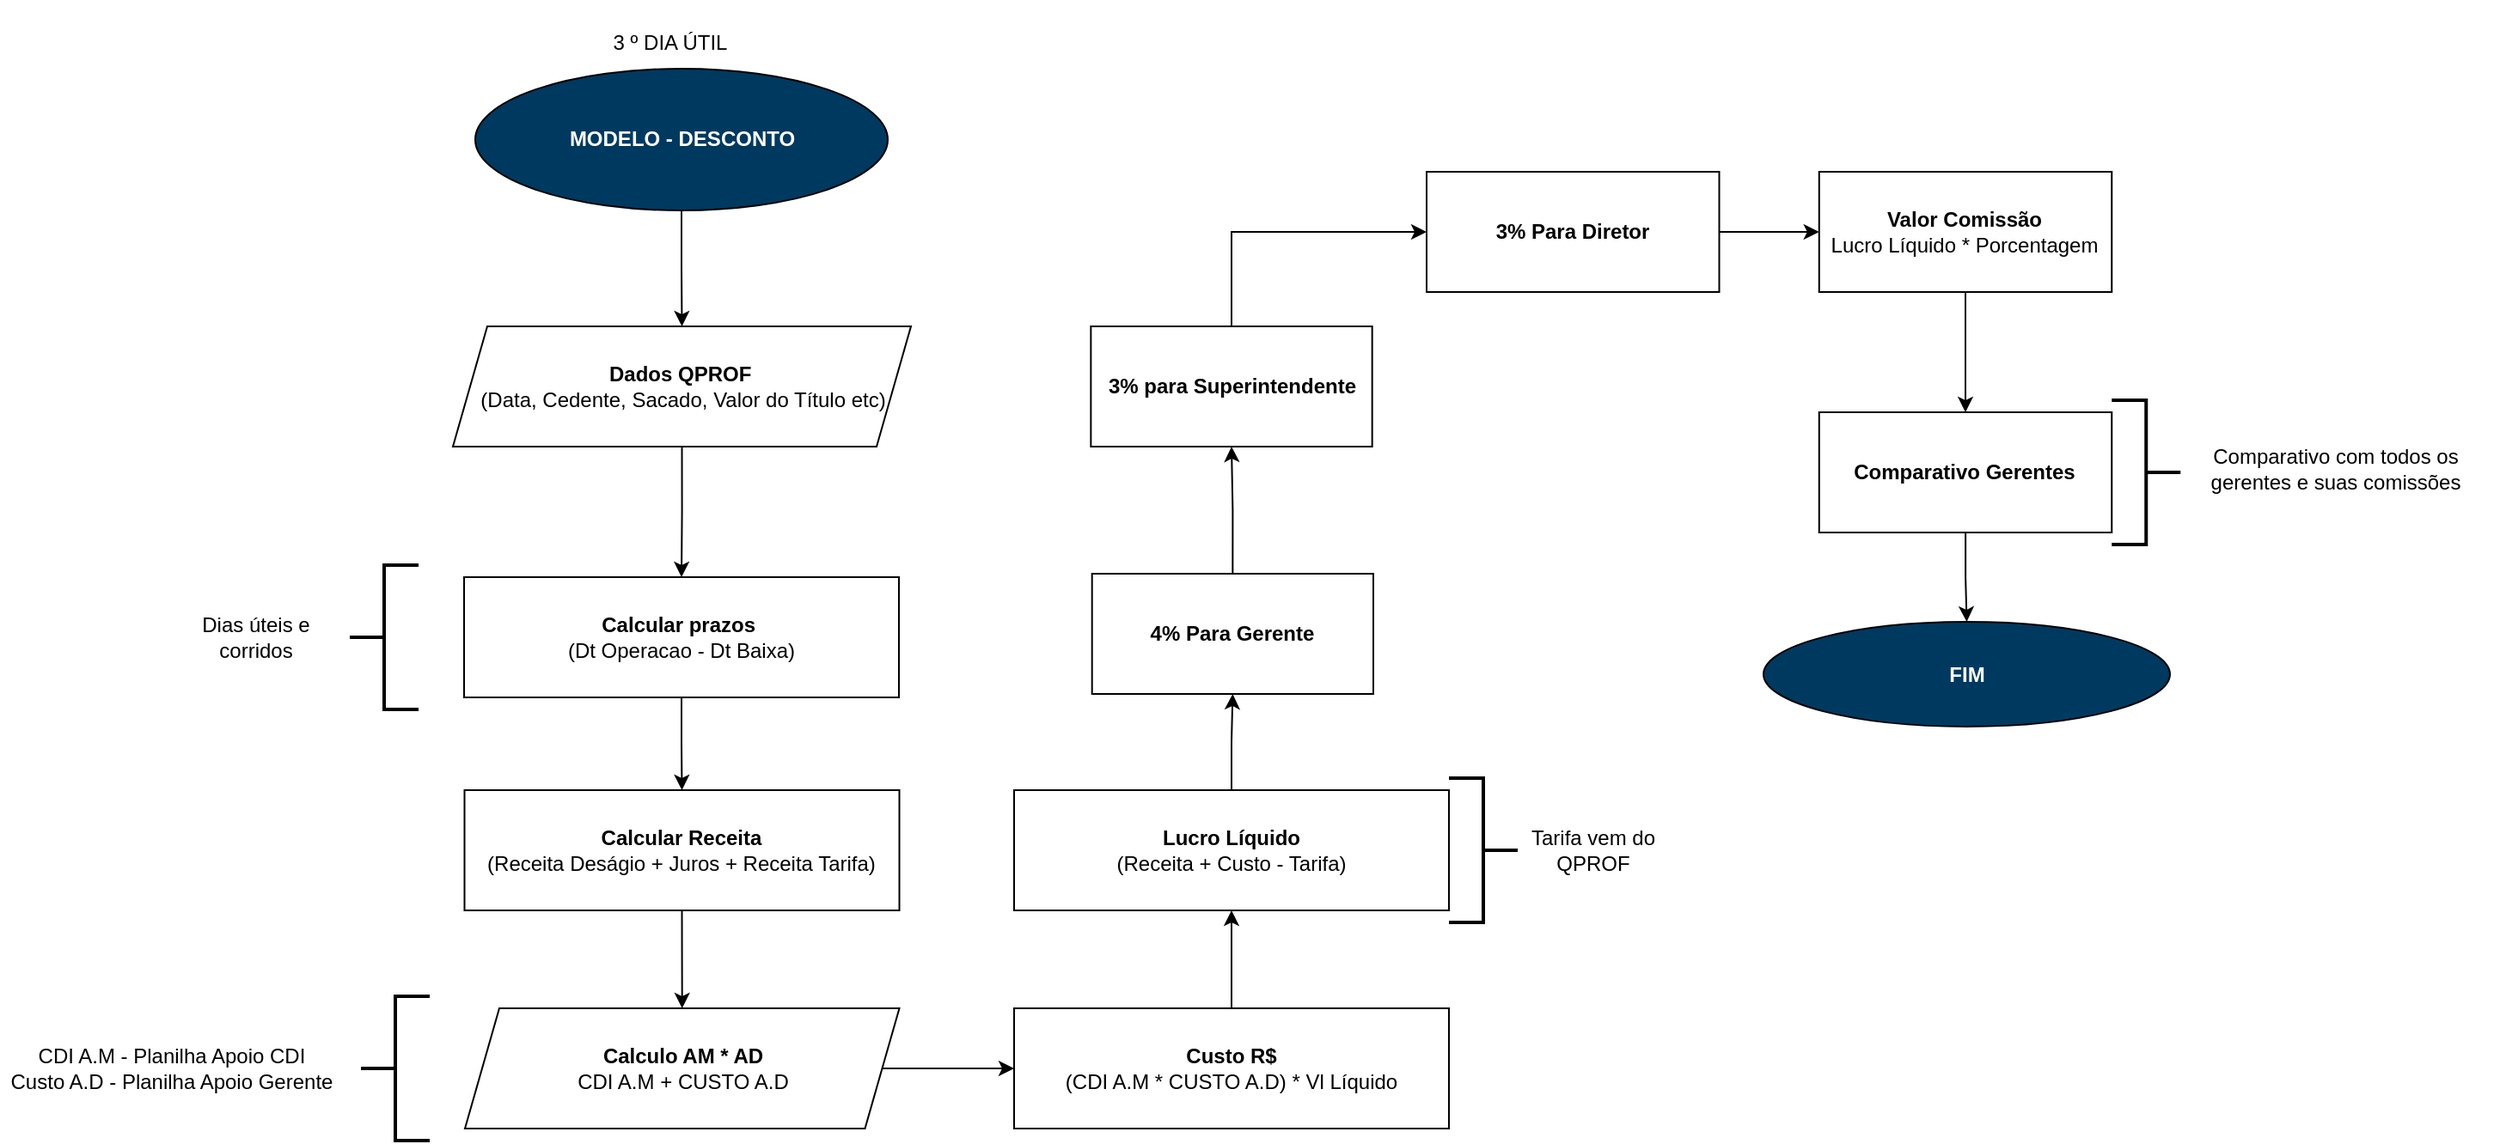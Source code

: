 <mxfile version="24.7.7" pages="4">
  <diagram name="Desconto" id="_d2cayw3rxY8vn-zWWvY">
    <mxGraphModel dx="1481" dy="1940" grid="1" gridSize="10" guides="1" tooltips="1" connect="1" arrows="1" fold="1" page="1" pageScale="1" pageWidth="827" pageHeight="1169" math="0" shadow="0">
      <root>
        <mxCell id="0" />
        <mxCell id="1" parent="0" />
        <mxCell id="TeKsGyX4EHNwTsalYo8B-63" style="edgeStyle=orthogonalEdgeStyle;rounded=0;orthogonalLoop=1;jettySize=auto;html=1;exitX=0.5;exitY=1;exitDx=0;exitDy=0;entryX=0.5;entryY=1;entryDx=0;entryDy=0;" parent="1" edge="1">
          <mxGeometry relative="1" as="geometry">
            <mxPoint x="1140" y="1192.5" as="targetPoint" />
          </mxGeometry>
        </mxCell>
        <mxCell id="TeKsGyX4EHNwTsalYo8B-71" style="edgeStyle=orthogonalEdgeStyle;rounded=0;orthogonalLoop=1;jettySize=auto;html=1;exitX=1;exitY=0.5;exitDx=0;exitDy=0;entryX=0;entryY=0.5;entryDx=0;entryDy=0;" parent="1" edge="1">
          <mxGeometry relative="1" as="geometry">
            <mxPoint x="1240" y="1155" as="sourcePoint" />
          </mxGeometry>
        </mxCell>
        <mxCell id="s9tQfGSfNcySYrhV0mtR-148" value="3 º DIA ÚTIL" style="text;html=1;align=center;verticalAlign=middle;whiteSpace=wrap;rounded=0;" parent="1" vertex="1">
          <mxGeometry x="395.25" y="-340" width="150" height="50" as="geometry" />
        </mxCell>
        <mxCell id="6R9e0S38YPJOB4MfhtHX-23" style="edgeStyle=orthogonalEdgeStyle;rounded=0;orthogonalLoop=1;jettySize=auto;html=1;exitX=0.5;exitY=1;exitDx=0;exitDy=0;entryX=0.5;entryY=0;entryDx=0;entryDy=0;" parent="1" source="s9tQfGSfNcySYrhV0mtR-16" target="6R9e0S38YPJOB4MfhtHX-27" edge="1">
          <mxGeometry relative="1" as="geometry">
            <mxPoint x="476.5" y="186" as="targetPoint" />
          </mxGeometry>
        </mxCell>
        <mxCell id="s9tQfGSfNcySYrhV0mtR-16" value="&lt;b&gt;Calcular Receita&lt;/b&gt;&lt;br&gt;(Receita Deságio + Juros + Receita Tarifa)" style="rounded=0;whiteSpace=wrap;html=1;" parent="1" vertex="1">
          <mxGeometry x="350.25" y="120" width="253" height="70" as="geometry" />
        </mxCell>
        <mxCell id="6R9e0S38YPJOB4MfhtHX-8" style="edgeStyle=orthogonalEdgeStyle;rounded=0;orthogonalLoop=1;jettySize=auto;html=1;exitX=0.5;exitY=1;exitDx=0;exitDy=0;entryX=0.5;entryY=0;entryDx=0;entryDy=0;" parent="1" source="s9tQfGSfNcySYrhV0mtR-18" target="s9tQfGSfNcySYrhV0mtR-16" edge="1">
          <mxGeometry relative="1" as="geometry">
            <mxPoint x="476.5" y="80" as="targetPoint" />
          </mxGeometry>
        </mxCell>
        <mxCell id="s9tQfGSfNcySYrhV0mtR-18" value="&lt;b&gt;Calcular prazos&amp;nbsp;&lt;/b&gt;&lt;br&gt;(Dt Operacao - Dt Baixa)" style="rounded=0;whiteSpace=wrap;html=1;" parent="1" vertex="1">
          <mxGeometry x="350" y="-4" width="253" height="70" as="geometry" />
        </mxCell>
        <mxCell id="6R9e0S38YPJOB4MfhtHX-39" style="edgeStyle=orthogonalEdgeStyle;rounded=0;orthogonalLoop=1;jettySize=auto;html=1;exitX=0.5;exitY=1;exitDx=0;exitDy=0;entryX=0.5;entryY=0;entryDx=0;entryDy=0;" parent="1" source="s9tQfGSfNcySYrhV0mtR-42" target="6R9e0S38YPJOB4MfhtHX-30" edge="1">
          <mxGeometry relative="1" as="geometry" />
        </mxCell>
        <mxCell id="s9tQfGSfNcySYrhV0mtR-42" value="&lt;b&gt;&lt;font color=&quot;#ffffff&quot;&gt;MODELO - DESCONTO&lt;/font&gt;&lt;/b&gt;" style="ellipse;whiteSpace=wrap;html=1;fillColor=#003960;" parent="1" vertex="1">
          <mxGeometry x="356.5" y="-300" width="240" height="82.5" as="geometry" />
        </mxCell>
        <mxCell id="6R9e0S38YPJOB4MfhtHX-20" value="" style="strokeWidth=2;html=1;shape=mxgraph.flowchart.annotation_2;align=left;labelPosition=right;pointerEvents=1;fillColor=#003960;" parent="1" vertex="1">
          <mxGeometry x="283.5" y="-11" width="40" height="84" as="geometry" />
        </mxCell>
        <mxCell id="6R9e0S38YPJOB4MfhtHX-21" value="Dias úteis e corridos" style="text;html=1;align=center;verticalAlign=middle;whiteSpace=wrap;rounded=0;" parent="1" vertex="1">
          <mxGeometry x="183.5" y="13" width="90" height="36" as="geometry" />
        </mxCell>
        <mxCell id="6R9e0S38YPJOB4MfhtHX-25" value="CDI A.M - Planilha Apoio CDI&lt;div&gt;Custo A.D - Planilha Apoio Gerente&lt;/div&gt;" style="text;html=1;align=center;verticalAlign=middle;whiteSpace=wrap;rounded=0;" parent="1" vertex="1">
          <mxGeometry x="80" y="264" width="200" height="36" as="geometry" />
        </mxCell>
        <mxCell id="6R9e0S38YPJOB4MfhtHX-29" style="edgeStyle=orthogonalEdgeStyle;rounded=0;orthogonalLoop=1;jettySize=auto;html=1;exitX=1;exitY=0.5;exitDx=0;exitDy=0;entryX=0;entryY=0.5;entryDx=0;entryDy=0;" parent="1" source="6R9e0S38YPJOB4MfhtHX-27" target="6R9e0S38YPJOB4MfhtHX-28" edge="1">
          <mxGeometry relative="1" as="geometry" />
        </mxCell>
        <mxCell id="6R9e0S38YPJOB4MfhtHX-27" value="&lt;b&gt;Calculo AM * AD&lt;/b&gt;&lt;br&gt;CDI A.M + CUSTO A.D" style="shape=parallelogram;perimeter=parallelogramPerimeter;whiteSpace=wrap;html=1;fixedSize=1;" parent="1" vertex="1">
          <mxGeometry x="350.5" y="247" width="252.75" height="70" as="geometry" />
        </mxCell>
        <mxCell id="6R9e0S38YPJOB4MfhtHX-33" style="edgeStyle=orthogonalEdgeStyle;rounded=0;orthogonalLoop=1;jettySize=auto;html=1;exitX=0.5;exitY=0;exitDx=0;exitDy=0;" parent="1" source="6R9e0S38YPJOB4MfhtHX-28" target="6R9e0S38YPJOB4MfhtHX-32" edge="1">
          <mxGeometry relative="1" as="geometry" />
        </mxCell>
        <mxCell id="6R9e0S38YPJOB4MfhtHX-28" value="&lt;div&gt;&lt;b&gt;Custo R$&lt;/b&gt;&lt;br&gt;(CDI A.M * CUSTO A.D) * Vl Líquido&lt;/div&gt;" style="rounded=0;whiteSpace=wrap;html=1;" parent="1" vertex="1">
          <mxGeometry x="670" y="247" width="253" height="70" as="geometry" />
        </mxCell>
        <mxCell id="6R9e0S38YPJOB4MfhtHX-31" style="edgeStyle=orthogonalEdgeStyle;rounded=0;orthogonalLoop=1;jettySize=auto;html=1;exitX=0.5;exitY=1;exitDx=0;exitDy=0;" parent="1" source="6R9e0S38YPJOB4MfhtHX-30" target="s9tQfGSfNcySYrhV0mtR-18" edge="1">
          <mxGeometry relative="1" as="geometry" />
        </mxCell>
        <mxCell id="6R9e0S38YPJOB4MfhtHX-30" value="&lt;b&gt;Dados QPROF&amp;nbsp;&lt;/b&gt;&lt;div&gt;(Data, Cedente, Sacado, Valor do Título etc)&lt;/div&gt;" style="shape=parallelogram;perimeter=parallelogramPerimeter;whiteSpace=wrap;html=1;fixedSize=1;" parent="1" vertex="1">
          <mxGeometry x="343.5" y="-150" width="266.5" height="70" as="geometry" />
        </mxCell>
        <mxCell id="6R9e0S38YPJOB4MfhtHX-50" style="edgeStyle=orthogonalEdgeStyle;rounded=0;orthogonalLoop=1;jettySize=auto;html=1;entryX=0.5;entryY=1;entryDx=0;entryDy=0;" parent="1" source="6R9e0S38YPJOB4MfhtHX-32" target="6R9e0S38YPJOB4MfhtHX-42" edge="1">
          <mxGeometry relative="1" as="geometry" />
        </mxCell>
        <mxCell id="6R9e0S38YPJOB4MfhtHX-32" value="&lt;b&gt;Lucro Líquido&lt;/b&gt;&lt;br&gt;(Receita + Custo - Tarifa)" style="rounded=0;whiteSpace=wrap;html=1;" parent="1" vertex="1">
          <mxGeometry x="670" y="120" width="253" height="70" as="geometry" />
        </mxCell>
        <mxCell id="6R9e0S38YPJOB4MfhtHX-36" value="" style="strokeWidth=2;html=1;shape=mxgraph.flowchart.annotation_2;align=left;labelPosition=right;pointerEvents=1;direction=west;fillColor=#003960;" parent="1" vertex="1">
          <mxGeometry x="923" y="113" width="40" height="84" as="geometry" />
        </mxCell>
        <mxCell id="6R9e0S38YPJOB4MfhtHX-37" value="Tarifa vem do QPROF" style="text;html=1;align=center;verticalAlign=middle;whiteSpace=wrap;rounded=0;" parent="1" vertex="1">
          <mxGeometry x="963" y="137" width="88" height="36" as="geometry" />
        </mxCell>
        <mxCell id="6R9e0S38YPJOB4MfhtHX-38" value="" style="strokeWidth=2;html=1;shape=mxgraph.flowchart.annotation_2;align=left;labelPosition=right;pointerEvents=1;fillColor=#003960;" parent="1" vertex="1">
          <mxGeometry x="290" y="240" width="40" height="84" as="geometry" />
        </mxCell>
        <mxCell id="6R9e0S38YPJOB4MfhtHX-55" style="edgeStyle=orthogonalEdgeStyle;rounded=0;orthogonalLoop=1;jettySize=auto;html=1;exitX=0.5;exitY=0;exitDx=0;exitDy=0;entryX=0.5;entryY=1;entryDx=0;entryDy=0;" parent="1" source="6R9e0S38YPJOB4MfhtHX-42" target="6R9e0S38YPJOB4MfhtHX-44" edge="1">
          <mxGeometry relative="1" as="geometry" />
        </mxCell>
        <mxCell id="6R9e0S38YPJOB4MfhtHX-42" value="&lt;b&gt;4% Para Gerente&lt;/b&gt;" style="rounded=0;whiteSpace=wrap;html=1;" parent="1" vertex="1">
          <mxGeometry x="715.35" y="-6" width="163.65" height="70" as="geometry" />
        </mxCell>
        <mxCell id="6R9e0S38YPJOB4MfhtHX-56" style="edgeStyle=orthogonalEdgeStyle;rounded=0;orthogonalLoop=1;jettySize=auto;html=1;exitX=0.5;exitY=0;exitDx=0;exitDy=0;entryX=0;entryY=0.5;entryDx=0;entryDy=0;" parent="1" source="6R9e0S38YPJOB4MfhtHX-44" target="6R9e0S38YPJOB4MfhtHX-45" edge="1">
          <mxGeometry relative="1" as="geometry" />
        </mxCell>
        <mxCell id="6R9e0S38YPJOB4MfhtHX-44" value="&lt;b&gt;3% para Superintendente&lt;/b&gt;" style="rounded=0;whiteSpace=wrap;html=1;" parent="1" vertex="1">
          <mxGeometry x="714.68" y="-150" width="163.65" height="70" as="geometry" />
        </mxCell>
        <mxCell id="6R9e0S38YPJOB4MfhtHX-58" style="edgeStyle=orthogonalEdgeStyle;rounded=0;orthogonalLoop=1;jettySize=auto;html=1;entryX=0;entryY=0.5;entryDx=0;entryDy=0;" parent="1" source="6R9e0S38YPJOB4MfhtHX-45" target="6R9e0S38YPJOB4MfhtHX-57" edge="1">
          <mxGeometry relative="1" as="geometry" />
        </mxCell>
        <mxCell id="6R9e0S38YPJOB4MfhtHX-45" value="&lt;b&gt;3% Para Diretor&lt;/b&gt;" style="rounded=0;whiteSpace=wrap;html=1;" parent="1" vertex="1">
          <mxGeometry x="910" y="-240" width="170.25" height="70" as="geometry" />
        </mxCell>
        <mxCell id="12A56TbVkGBOpqcJUSsV-5" style="edgeStyle=orthogonalEdgeStyle;rounded=0;orthogonalLoop=1;jettySize=auto;html=1;" parent="1" source="6R9e0S38YPJOB4MfhtHX-57" target="12A56TbVkGBOpqcJUSsV-4" edge="1">
          <mxGeometry relative="1" as="geometry" />
        </mxCell>
        <mxCell id="6R9e0S38YPJOB4MfhtHX-57" value="&lt;b&gt;Valor Comissão&lt;br&gt;&lt;/b&gt;Lucro Líquido * Porcentagem" style="rounded=0;whiteSpace=wrap;html=1;" parent="1" vertex="1">
          <mxGeometry x="1138.38" y="-240" width="170.25" height="70" as="geometry" />
        </mxCell>
        <mxCell id="6R9e0S38YPJOB4MfhtHX-59" value="&lt;b&gt;&lt;font color=&quot;#ffffff&quot;&gt;FIM&lt;/font&gt;&lt;/b&gt;" style="ellipse;whiteSpace=wrap;html=1;fillColor=#003960;" parent="1" vertex="1">
          <mxGeometry x="1106" y="22" width="236.5" height="61" as="geometry" />
        </mxCell>
        <mxCell id="12A56TbVkGBOpqcJUSsV-6" style="edgeStyle=orthogonalEdgeStyle;rounded=0;orthogonalLoop=1;jettySize=auto;html=1;entryX=0.5;entryY=0;entryDx=0;entryDy=0;" parent="1" source="12A56TbVkGBOpqcJUSsV-4" target="6R9e0S38YPJOB4MfhtHX-59" edge="1">
          <mxGeometry relative="1" as="geometry" />
        </mxCell>
        <mxCell id="12A56TbVkGBOpqcJUSsV-4" value="&lt;b&gt;Comparativo Gerentes&lt;/b&gt;" style="rounded=0;whiteSpace=wrap;html=1;" parent="1" vertex="1">
          <mxGeometry x="1138.38" y="-100" width="170.25" height="70" as="geometry" />
        </mxCell>
        <mxCell id="xZUfaCkXMy1GqnFISg14-1" value="" style="strokeWidth=2;html=1;shape=mxgraph.flowchart.annotation_2;align=left;labelPosition=right;pointerEvents=1;direction=west;" parent="1" vertex="1">
          <mxGeometry x="1308.63" y="-107" width="40" height="84" as="geometry" />
        </mxCell>
        <mxCell id="xZUfaCkXMy1GqnFISg14-2" value="Comparativo com todos os gerentes e suas comissões" style="text;html=1;align=center;verticalAlign=middle;whiteSpace=wrap;rounded=0;" parent="1" vertex="1">
          <mxGeometry x="1343.5" y="-100" width="190" height="66" as="geometry" />
        </mxCell>
      </root>
    </mxGraphModel>
  </diagram>
  <diagram id="k5cFWQFqlMl-SQ0jzQPr" name="CCB E NC">
    <mxGraphModel dx="972" dy="2105" grid="1" gridSize="10" guides="1" tooltips="1" connect="1" arrows="1" fold="1" page="1" pageScale="1" pageWidth="827" pageHeight="1169" math="0" shadow="0">
      <root>
        <mxCell id="0" />
        <mxCell id="1" parent="0" />
        <mxCell id="7jhAaIwT8uO-WgDqWZ5D-1" value="" style="strokeWidth=2;html=1;shape=mxgraph.flowchart.annotation_2;align=left;labelPosition=right;pointerEvents=1;fillColor=#003960;" parent="1" vertex="1">
          <mxGeometry x="1590" y="290" width="40" height="84" as="geometry" />
        </mxCell>
        <mxCell id="7jhAaIwT8uO-WgDqWZ5D-2" value="Dias úteis e corridos" style="text;html=1;align=center;verticalAlign=middle;whiteSpace=wrap;rounded=0;" parent="1" vertex="1">
          <mxGeometry x="1500" y="314" width="90" height="36" as="geometry" />
        </mxCell>
        <mxCell id="7jhAaIwT8uO-WgDqWZ5D-5" value="" style="strokeWidth=2;html=1;shape=mxgraph.flowchart.annotation_2;align=left;labelPosition=right;pointerEvents=1;fillColor=#003960;" parent="1" vertex="1">
          <mxGeometry x="1590" y="420" width="40" height="84" as="geometry" />
        </mxCell>
        <mxCell id="7jhAaIwT8uO-WgDqWZ5D-6" value="Realiza uma soma partir do número de aditivo, fundo e quantidade de parcelas" style="text;html=1;align=center;verticalAlign=middle;whiteSpace=wrap;rounded=0;" parent="1" vertex="1">
          <mxGeometry x="1410" y="429" width="190" height="66" as="geometry" />
        </mxCell>
        <mxCell id="7jhAaIwT8uO-WgDqWZ5D-8" value="" style="strokeWidth=2;html=1;shape=mxgraph.flowchart.annotation_2;align=left;labelPosition=right;pointerEvents=1;fillColor=#003960;" parent="1" vertex="1">
          <mxGeometry x="1590" y="543" width="40" height="84" as="geometry" />
        </mxCell>
        <mxCell id="7jhAaIwT8uO-WgDqWZ5D-9" value="PROCV em uma tabela apoio de NC E CCB" style="text;html=1;align=center;verticalAlign=middle;whiteSpace=wrap;rounded=0;" parent="1" vertex="1">
          <mxGeometry x="1410" y="552" width="190" height="66" as="geometry" />
        </mxCell>
        <mxCell id="vIKfB7wCzCkGlQADSQGg-3" value="&lt;b&gt;COLETA DE DADOS (QPROF e BITECH)&lt;/b&gt;&lt;br&gt;(Datas, Cedente, Deságio, Descontos, Abatimento, Encargos, Vl Pago)" style="rounded=0;whiteSpace=wrap;html=1;" parent="1" vertex="1">
          <mxGeometry x="1640" y="160" width="253" height="70" as="geometry" />
        </mxCell>
        <mxCell id="vIKfB7wCzCkGlQADSQGg-4" style="edgeStyle=orthogonalEdgeStyle;rounded=0;orthogonalLoop=1;jettySize=auto;html=1;exitX=0.5;exitY=1;exitDx=0;exitDy=0;entryX=0.5;entryY=0;entryDx=0;entryDy=0;" parent="1" source="vIKfB7wCzCkGlQADSQGg-5" target="vIKfB7wCzCkGlQADSQGg-9" edge="1">
          <mxGeometry relative="1" as="geometry">
            <mxPoint x="1768" y="377.5" as="targetPoint" />
          </mxGeometry>
        </mxCell>
        <mxCell id="vIKfB7wCzCkGlQADSQGg-5" value="&lt;b&gt;Cálculo Prazos e Quantidade de Parcelas&lt;/b&gt;" style="rounded=0;whiteSpace=wrap;html=1;" parent="1" vertex="1">
          <mxGeometry x="1640" y="297.5" width="253" height="70" as="geometry" />
        </mxCell>
        <mxCell id="vIKfB7wCzCkGlQADSQGg-6" style="edgeStyle=orthogonalEdgeStyle;rounded=0;orthogonalLoop=1;jettySize=auto;html=1;exitX=1;exitY=0.5;exitDx=0;exitDy=0;entryX=0;entryY=0.5;entryDx=0;entryDy=0;" parent="1" source="vIKfB7wCzCkGlQADSQGg-7" target="vIKfB7wCzCkGlQADSQGg-11" edge="1">
          <mxGeometry relative="1" as="geometry" />
        </mxCell>
        <mxCell id="vIKfB7wCzCkGlQADSQGg-7" value="&lt;b&gt;Cálculo&amp;nbsp;Saldo Devedor&lt;/b&gt;" style="rounded=0;whiteSpace=wrap;html=1;" parent="1" vertex="1">
          <mxGeometry x="1640" y="547.5" width="253" height="70" as="geometry" />
        </mxCell>
        <mxCell id="vIKfB7wCzCkGlQADSQGg-8" style="edgeStyle=orthogonalEdgeStyle;rounded=0;orthogonalLoop=1;jettySize=auto;html=1;exitX=0.5;exitY=1;exitDx=0;exitDy=0;entryX=0.5;entryY=0;entryDx=0;entryDy=0;" parent="1" source="vIKfB7wCzCkGlQADSQGg-9" target="vIKfB7wCzCkGlQADSQGg-7" edge="1">
          <mxGeometry relative="1" as="geometry" />
        </mxCell>
        <mxCell id="vIKfB7wCzCkGlQADSQGg-9" value="&lt;b&gt;Cálculo&amp;nbsp;Parcela Prevista&lt;/b&gt;&lt;div&gt;&lt;br&gt;&lt;/div&gt;" style="rounded=0;whiteSpace=wrap;html=1;" parent="1" vertex="1">
          <mxGeometry x="1640" y="427.5" width="253" height="70" as="geometry" />
        </mxCell>
        <mxCell id="vIKfB7wCzCkGlQADSQGg-10" value="" style="edgeStyle=orthogonalEdgeStyle;rounded=0;orthogonalLoop=1;jettySize=auto;html=1;exitX=0.5;exitY=0;exitDx=0;exitDy=0;entryX=0.5;entryY=1;entryDx=0;entryDy=0;" parent="1" source="vIKfB7wCzCkGlQADSQGg-11" target="vIKfB7wCzCkGlQADSQGg-13" edge="1">
          <mxGeometry relative="1" as="geometry" />
        </mxCell>
        <mxCell id="vIKfB7wCzCkGlQADSQGg-11" value="&lt;b&gt;Cálculo&amp;nbsp;Receita Total&lt;/b&gt;&lt;br&gt;(Receita Pré + Receita Pós + Receita Juros/Mora/Acertos" style="rounded=0;whiteSpace=wrap;html=1;" parent="1" vertex="1">
          <mxGeometry x="1991.5" y="547.5" width="253" height="70" as="geometry" />
        </mxCell>
        <mxCell id="vIKfB7wCzCkGlQADSQGg-12" style="edgeStyle=orthogonalEdgeStyle;rounded=0;orthogonalLoop=1;jettySize=auto;html=1;exitX=0.5;exitY=0;exitDx=0;exitDy=0;entryX=0.5;entryY=1;entryDx=0;entryDy=0;" parent="1" source="vIKfB7wCzCkGlQADSQGg-13" target="vIKfB7wCzCkGlQADSQGg-17" edge="1">
          <mxGeometry relative="1" as="geometry">
            <mxPoint x="2118" y="387.5" as="targetPoint" />
          </mxGeometry>
        </mxCell>
        <mxCell id="vIKfB7wCzCkGlQADSQGg-13" value="&lt;b&gt;Cálculo&amp;nbsp;&amp;nbsp;CDI&lt;/b&gt;&lt;div&gt;CDI A.M * CUSTO A.D&lt;/div&gt;" style="rounded=0;whiteSpace=wrap;html=1;" parent="1" vertex="1">
          <mxGeometry x="1991.5" y="427.5" width="253" height="70" as="geometry" />
        </mxCell>
        <mxCell id="vIKfB7wCzCkGlQADSQGg-14" style="edgeStyle=orthogonalEdgeStyle;rounded=0;orthogonalLoop=1;jettySize=auto;html=1;exitX=0.5;exitY=1;exitDx=0;exitDy=0;" parent="1" source="vIKfB7wCzCkGlQADSQGg-15" target="vIKfB7wCzCkGlQADSQGg-3" edge="1">
          <mxGeometry relative="1" as="geometry" />
        </mxCell>
        <mxCell id="vIKfB7wCzCkGlQADSQGg-15" value="&lt;b&gt;&lt;font color=&quot;#ffffff&quot;&gt;MODELO CCB e NC&lt;/font&gt;&lt;/b&gt;" style="ellipse;whiteSpace=wrap;html=1;fillColor=#003960;" parent="1" vertex="1">
          <mxGeometry x="1646.5" y="20" width="240" height="82.5" as="geometry" />
        </mxCell>
        <mxCell id="vIKfB7wCzCkGlQADSQGg-16" style="edgeStyle=orthogonalEdgeStyle;rounded=0;orthogonalLoop=1;jettySize=auto;html=1;entryX=0.5;entryY=1;entryDx=0;entryDy=0;" parent="1" source="vIKfB7wCzCkGlQADSQGg-17" target="vIKfB7wCzCkGlQADSQGg-41" edge="1">
          <mxGeometry relative="1" as="geometry" />
        </mxCell>
        <mxCell id="vIKfB7wCzCkGlQADSQGg-17" value="&lt;b&gt;Custo R$&lt;br&gt;&lt;/b&gt;(Cálculo CDI + 1) ^ (Prazos - 1)&lt;br&gt;&lt;div&gt;&lt;br&gt;&lt;/div&gt;" style="rounded=0;whiteSpace=wrap;html=1;" parent="1" vertex="1">
          <mxGeometry x="1991.5" y="296.5" width="253" height="70" as="geometry" />
        </mxCell>
        <mxCell id="6xUZ85JvRuJn5r9nFcfb-11" style="edgeStyle=orthogonalEdgeStyle;rounded=0;orthogonalLoop=1;jettySize=auto;html=1;entryX=0.5;entryY=0;entryDx=0;entryDy=0;exitX=0.5;exitY=0;exitDx=0;exitDy=0;" parent="1" source="vIKfB7wCzCkGlQADSQGg-22" target="6xUZ85JvRuJn5r9nFcfb-12" edge="1">
          <mxGeometry relative="1" as="geometry">
            <mxPoint x="2820" y="31" as="targetPoint" />
            <Array as="points">
              <mxPoint x="2480" y="-110" />
              <mxPoint x="3233" y="-110" />
            </Array>
          </mxGeometry>
        </mxCell>
        <mxCell id="6xUZ85JvRuJn5r9nFcfb-16" value="&lt;font style=&quot;font-size: 11px;&quot;&gt;&lt;b&gt;Não há comissionamento&lt;/b&gt;&lt;/font&gt;" style="edgeLabel;html=1;align=center;verticalAlign=middle;resizable=0;points=[];" parent="6xUZ85JvRuJn5r9nFcfb-11" vertex="1" connectable="0">
          <mxGeometry x="0.899" relative="1" as="geometry">
            <mxPoint as="offset" />
          </mxGeometry>
        </mxCell>
        <mxCell id="6xUZ85JvRuJn5r9nFcfb-19" value="&lt;font style=&quot;font-size: 12px;&quot;&gt;&lt;b&gt;NÃO&lt;/b&gt;&lt;/font&gt;" style="edgeLabel;html=1;align=center;verticalAlign=middle;resizable=0;points=[];" parent="6xUZ85JvRuJn5r9nFcfb-11" vertex="1" connectable="0">
          <mxGeometry x="-0.28" y="-1" relative="1" as="geometry">
            <mxPoint y="-11" as="offset" />
          </mxGeometry>
        </mxCell>
        <mxCell id="6xUZ85JvRuJn5r9nFcfb-17" style="edgeStyle=orthogonalEdgeStyle;rounded=0;orthogonalLoop=1;jettySize=auto;html=1;exitX=1;exitY=0.5;exitDx=0;exitDy=0;entryX=0.5;entryY=0;entryDx=0;entryDy=0;" parent="1" source="vIKfB7wCzCkGlQADSQGg-22" target="on6d8XjyXP7leHbhjmA_-1" edge="1">
          <mxGeometry relative="1" as="geometry">
            <mxPoint x="2480.0" y="30.75" as="targetPoint" />
          </mxGeometry>
        </mxCell>
        <mxCell id="6xUZ85JvRuJn5r9nFcfb-18" value="&lt;b&gt;&lt;font style=&quot;font-size: 12px;&quot;&gt;SIM&lt;/font&gt;&lt;/b&gt;" style="edgeLabel;html=1;align=center;verticalAlign=middle;resizable=0;points=[];" parent="6xUZ85JvRuJn5r9nFcfb-17" vertex="1" connectable="0">
          <mxGeometry x="-0.021" y="5" relative="1" as="geometry">
            <mxPoint y="-6" as="offset" />
          </mxGeometry>
        </mxCell>
        <mxCell id="Uv7BEkV8OwReb3af9JAe-9" value="&lt;b&gt;Comissionamento&lt;/b&gt;" style="edgeLabel;html=1;align=center;verticalAlign=middle;resizable=0;points=[];" vertex="1" connectable="0" parent="6xUZ85JvRuJn5r9nFcfb-17">
          <mxGeometry x="0.67" y="-4" relative="1" as="geometry">
            <mxPoint y="1" as="offset" />
          </mxGeometry>
        </mxCell>
        <mxCell id="vIKfB7wCzCkGlQADSQGg-22" value="&lt;font color=&quot;#ffffff&quot;&gt;&lt;b&gt;Lucro Líquido &amp;gt;= 4% Vl Total?&lt;/b&gt;&lt;/font&gt;" style="rhombus;whiteSpace=wrap;html=1;fillColor=#003960;" parent="1" vertex="1">
          <mxGeometry x="2325" y="-100" width="310" height="155" as="geometry" />
        </mxCell>
        <mxCell id="P6HdtfM3hRBSKh-L1GdB-3" style="edgeStyle=orthogonalEdgeStyle;rounded=0;orthogonalLoop=1;jettySize=auto;html=1;entryX=0;entryY=0.5;entryDx=0;entryDy=0;exitX=0.5;exitY=0;exitDx=0;exitDy=0;" edge="1" parent="1" source="vIKfB7wCzCkGlQADSQGg-41" target="vIKfB7wCzCkGlQADSQGg-22">
          <mxGeometry relative="1" as="geometry" />
        </mxCell>
        <mxCell id="vIKfB7wCzCkGlQADSQGg-41" value="&lt;b&gt;Lucro Líquido&lt;br&gt;&lt;/b&gt;Receita Total + Custo&lt;div&gt;&lt;br&gt;&lt;/div&gt;" style="rounded=0;whiteSpace=wrap;html=1;" parent="1" vertex="1">
          <mxGeometry x="1991" y="160" width="253" height="70" as="geometry" />
        </mxCell>
        <mxCell id="6xUZ85JvRuJn5r9nFcfb-3" value="" style="strokeWidth=2;html=1;shape=mxgraph.flowchart.annotation_2;align=left;labelPosition=right;pointerEvents=1;direction=west;fillColor=#003960;" parent="1" vertex="1">
          <mxGeometry x="2250" y="420.5" width="40" height="84" as="geometry" />
        </mxCell>
        <mxCell id="6xUZ85JvRuJn5r9nFcfb-4" value="150% CUSTO" style="text;html=1;align=center;verticalAlign=middle;whiteSpace=wrap;rounded=0;" parent="1" vertex="1">
          <mxGeometry x="2290" y="444" width="90" height="36" as="geometry" />
        </mxCell>
        <mxCell id="6xUZ85JvRuJn5r9nFcfb-7" value="" style="strokeWidth=2;html=1;shape=mxgraph.flowchart.annotation_2;align=left;labelPosition=right;pointerEvents=1;direction=west;fillColor=#003960;" parent="1" vertex="1">
          <mxGeometry x="2250" y="289.5" width="40" height="84" as="geometry" />
        </mxCell>
        <mxCell id="6xUZ85JvRuJn5r9nFcfb-8" value="(CDI+1)^(DiasUteis)^(Prazo)-1" style="text;html=1;align=center;verticalAlign=middle;whiteSpace=wrap;rounded=0;" parent="1" vertex="1">
          <mxGeometry x="2290" y="313.5" width="180" height="36" as="geometry" />
        </mxCell>
        <mxCell id="6xUZ85JvRuJn5r9nFcfb-12" value="&lt;b&gt;&lt;font color=&quot;#ffffff&quot;&gt;FIM&lt;/font&gt;&lt;/b&gt;" style="ellipse;whiteSpace=wrap;html=1;fillColor=#003960;" parent="1" vertex="1">
          <mxGeometry x="3113.3" y="260" width="240" height="82.5" as="geometry" />
        </mxCell>
        <mxCell id="on6d8XjyXP7leHbhjmA_-5" style="edgeStyle=orthogonalEdgeStyle;rounded=0;orthogonalLoop=1;jettySize=auto;html=1;exitX=0.5;exitY=1;exitDx=0;exitDy=0;entryX=0.5;entryY=0;entryDx=0;entryDy=0;" parent="1" source="on6d8XjyXP7leHbhjmA_-1" target="on6d8XjyXP7leHbhjmA_-2" edge="1">
          <mxGeometry relative="1" as="geometry" />
        </mxCell>
        <mxCell id="on6d8XjyXP7leHbhjmA_-1" value="&lt;b&gt;4% Para Gerente&lt;/b&gt;" style="rounded=0;whiteSpace=wrap;html=1;" parent="1" vertex="1">
          <mxGeometry x="2733.3" y="60" width="163.65" height="70" as="geometry" />
        </mxCell>
        <mxCell id="on6d8XjyXP7leHbhjmA_-6" style="edgeStyle=orthogonalEdgeStyle;rounded=0;orthogonalLoop=1;jettySize=auto;html=1;exitX=0.5;exitY=1;exitDx=0;exitDy=0;entryX=0.5;entryY=0;entryDx=0;entryDy=0;" parent="1" source="on6d8XjyXP7leHbhjmA_-2" target="on6d8XjyXP7leHbhjmA_-3" edge="1">
          <mxGeometry relative="1" as="geometry" />
        </mxCell>
        <mxCell id="on6d8XjyXP7leHbhjmA_-2" value="&lt;b&gt;3% para Superintendente&lt;/b&gt;" style="rounded=0;whiteSpace=wrap;html=1;" parent="1" vertex="1">
          <mxGeometry x="2733.3" y="180" width="163.65" height="70" as="geometry" />
        </mxCell>
        <mxCell id="FxlYlC4geTRAHk9puQJs-3" style="edgeStyle=orthogonalEdgeStyle;rounded=0;orthogonalLoop=1;jettySize=auto;html=1;exitX=0.5;exitY=1;exitDx=0;exitDy=0;entryX=0.5;entryY=0;entryDx=0;entryDy=0;" parent="1" source="on6d8XjyXP7leHbhjmA_-3" target="FxlYlC4geTRAHk9puQJs-1" edge="1">
          <mxGeometry relative="1" as="geometry" />
        </mxCell>
        <mxCell id="on6d8XjyXP7leHbhjmA_-3" value="&lt;b&gt;3% Para Diretor&lt;/b&gt;" style="rounded=0;whiteSpace=wrap;html=1;" parent="1" vertex="1">
          <mxGeometry x="2730.0" y="303.5" width="170.25" height="70" as="geometry" />
        </mxCell>
        <mxCell id="FxlYlC4geTRAHk9puQJs-4" style="edgeStyle=orthogonalEdgeStyle;rounded=0;orthogonalLoop=1;jettySize=auto;html=1;exitX=0.5;exitY=1;exitDx=0;exitDy=0;" parent="1" source="FxlYlC4geTRAHk9puQJs-1" target="FxlYlC4geTRAHk9puQJs-2" edge="1">
          <mxGeometry relative="1" as="geometry" />
        </mxCell>
        <mxCell id="FxlYlC4geTRAHk9puQJs-1" value="&lt;b&gt;Valor Comissão&lt;/b&gt;&lt;br&gt;Lucro Líquido * Porcentagem" style="rounded=0;whiteSpace=wrap;html=1;" parent="1" vertex="1">
          <mxGeometry x="2730" y="429" width="170.25" height="70" as="geometry" />
        </mxCell>
        <mxCell id="FxlYlC4geTRAHk9puQJs-5" style="edgeStyle=orthogonalEdgeStyle;rounded=0;orthogonalLoop=1;jettySize=auto;html=1;entryX=0.5;entryY=1;entryDx=0;entryDy=0;" parent="1" source="FxlYlC4geTRAHk9puQJs-2" target="6xUZ85JvRuJn5r9nFcfb-12" edge="1">
          <mxGeometry relative="1" as="geometry" />
        </mxCell>
        <mxCell id="Uv7BEkV8OwReb3af9JAe-8" value="Text" style="edgeLabel;html=1;align=center;verticalAlign=middle;resizable=0;points=[];" vertex="1" connectable="0" parent="FxlYlC4geTRAHk9puQJs-5">
          <mxGeometry x="-0.262" y="-2" relative="1" as="geometry">
            <mxPoint x="1" as="offset" />
          </mxGeometry>
        </mxCell>
        <mxCell id="FxlYlC4geTRAHk9puQJs-2" value="&lt;b&gt;Comparativo Gerentes&lt;/b&gt;" style="rounded=0;whiteSpace=wrap;html=1;" parent="1" vertex="1">
          <mxGeometry x="2730" y="557" width="170.25" height="70" as="geometry" />
        </mxCell>
        <mxCell id="vC_jY1O479mAw5l7-w_8-2" value="" style="strokeWidth=2;html=1;shape=mxgraph.flowchart.annotation_2;align=left;labelPosition=right;pointerEvents=1;fillColor=#003960;" parent="1" vertex="1">
          <mxGeometry x="1590" y="153" width="40" height="84" as="geometry" />
        </mxCell>
        <mxCell id="vC_jY1O479mAw5l7-w_8-4" value="&lt;span style=&quot;font-size: 14.667px;&quot;&gt;base dos liquidados&lt;/span&gt;&lt;br style=&quot;font-size: 14.667px;&quot;&gt;&lt;span style=&quot;font-size: 14.667px;&quot;&gt;referente ao mês anterior ao cálculo da comissão&lt;/span&gt;" style="text;html=1;align=center;verticalAlign=middle;whiteSpace=wrap;rounded=0;" parent="1" vertex="1">
          <mxGeometry x="1320" y="179.5" width="260" height="36" as="geometry" />
        </mxCell>
        <mxCell id="LdSgvPPgK1jm--LDS9ot-1" value="&lt;h1 style=&quot;margin-top: 0px;&quot;&gt;&lt;span style=&quot;font-size: 12px; font-weight: 400;&quot;&gt;Filtra as operações/comissões dos gerentes por mês&lt;/span&gt;&lt;/h1&gt;" style="text;html=1;whiteSpace=wrap;overflow=hidden;rounded=0;" vertex="1" parent="1">
          <mxGeometry x="2660" y="680" width="340" height="50" as="geometry" />
        </mxCell>
        <mxCell id="P6HdtfM3hRBSKh-L1GdB-2" value="" style="edgeStyle=orthogonalEdgeStyle;rounded=0;orthogonalLoop=1;jettySize=auto;html=1;exitX=0.5;exitY=1;exitDx=0;exitDy=0;entryX=0.5;entryY=0;entryDx=0;entryDy=0;" edge="1" parent="1" source="vIKfB7wCzCkGlQADSQGg-3" target="vIKfB7wCzCkGlQADSQGg-5">
          <mxGeometry relative="1" as="geometry">
            <mxPoint x="1767" y="177" as="sourcePoint" />
            <mxPoint x="1766.5" y="200" as="targetPoint" />
          </mxGeometry>
        </mxCell>
        <mxCell id="Uv7BEkV8OwReb3af9JAe-1" value="" style="strokeWidth=2;html=1;shape=mxgraph.flowchart.annotation_2;align=left;labelPosition=right;pointerEvents=1;direction=west;fillColor=#003960;rotation=90;" vertex="1" parent="1">
          <mxGeometry x="2795.13" y="618" width="40" height="84" as="geometry" />
        </mxCell>
      </root>
    </mxGraphModel>
  </diagram>
  <diagram id="j2bvwfRVPHu4JvJFHbbC" name="MODELO TARIFA - GRAFENO">
    <mxGraphModel dx="1259" dy="655" grid="1" gridSize="10" guides="1" tooltips="1" connect="1" arrows="1" fold="1" page="1" pageScale="1" pageWidth="827" pageHeight="1169" math="0" shadow="0">
      <root>
        <mxCell id="0" />
        <mxCell id="1" parent="0" />
        <mxCell id="ZGCHVMFO-MgxCsaP-ZNn-1" style="edgeStyle=orthogonalEdgeStyle;rounded=0;orthogonalLoop=1;jettySize=auto;html=1;" parent="1" source="ZGCHVMFO-MgxCsaP-ZNn-2" target="ZGCHVMFO-MgxCsaP-ZNn-6" edge="1">
          <mxGeometry relative="1" as="geometry">
            <mxPoint x="263" y="1096" as="targetPoint" />
          </mxGeometry>
        </mxCell>
        <mxCell id="ZGCHVMFO-MgxCsaP-ZNn-2" value="&lt;div&gt;&lt;br&gt;&lt;/div&gt;&lt;b&gt;Dados Grafeno (Planilha Daniele)&lt;/b&gt;&lt;br&gt;Evento de Consulta, Cedente, Dt Pagamento, Tipo de Consumo, Valor Intrabank&lt;br&gt;&lt;div&gt;&lt;br&gt;&lt;/div&gt;" style="rounded=0;whiteSpace=wrap;html=1;" parent="1" vertex="1">
          <mxGeometry x="136.5" y="980" width="253" height="70" as="geometry" />
        </mxCell>
        <mxCell id="n6MUuG5d1dolSd7LTPxb-7" style="edgeStyle=orthogonalEdgeStyle;rounded=0;orthogonalLoop=1;jettySize=auto;html=1;exitX=0.5;exitY=1;exitDx=0;exitDy=0;entryX=0.5;entryY=0;entryDx=0;entryDy=0;" parent="1" source="ZGCHVMFO-MgxCsaP-ZNn-6" target="n6MUuG5d1dolSd7LTPxb-2" edge="1">
          <mxGeometry relative="1" as="geometry" />
        </mxCell>
        <mxCell id="ZGCHVMFO-MgxCsaP-ZNn-6" value="&lt;b&gt;Calcular Base de Cáculo &lt;/b&gt;&lt;br&gt;(Vl Intrabank + Impostos + Subsidio)" style="rounded=0;whiteSpace=wrap;html=1;" parent="1" vertex="1">
          <mxGeometry x="136.5" y="1099" width="253" height="70" as="geometry" />
        </mxCell>
        <mxCell id="ZGCHVMFO-MgxCsaP-ZNn-7" style="edgeStyle=orthogonalEdgeStyle;rounded=0;orthogonalLoop=1;jettySize=auto;html=1;exitX=0.5;exitY=1;exitDx=0;exitDy=0;" parent="1" source="ZGCHVMFO-MgxCsaP-ZNn-8" target="ZGCHVMFO-MgxCsaP-ZNn-2" edge="1">
          <mxGeometry relative="1" as="geometry" />
        </mxCell>
        <mxCell id="ZGCHVMFO-MgxCsaP-ZNn-8" value="&lt;b&gt;&lt;font color=&quot;#ffffff&quot;&gt;MODELO TARIFA - GRAFENO&lt;/font&gt;&lt;/b&gt;" style="ellipse;whiteSpace=wrap;html=1;fillColor=#003960;" parent="1" vertex="1">
          <mxGeometry x="133.25" y="850" width="259.5" height="92.5" as="geometry" />
        </mxCell>
        <mxCell id="n6MUuG5d1dolSd7LTPxb-1" value="&lt;b&gt;&lt;font color=&quot;#ffffff&quot;&gt;FIM&lt;/font&gt;&lt;/b&gt;" style="ellipse;whiteSpace=wrap;html=1;fillColor=#003960;" parent="1" vertex="1">
          <mxGeometry x="142.69" y="1820" width="240" height="82.5" as="geometry" />
        </mxCell>
        <mxCell id="n6MUuG5d1dolSd7LTPxb-8" style="edgeStyle=orthogonalEdgeStyle;rounded=0;orthogonalLoop=1;jettySize=auto;html=1;exitX=0.5;exitY=1;exitDx=0;exitDy=0;" parent="1" source="n6MUuG5d1dolSd7LTPxb-2" target="n6MUuG5d1dolSd7LTPxb-3" edge="1">
          <mxGeometry relative="1" as="geometry" />
        </mxCell>
        <mxCell id="n6MUuG5d1dolSd7LTPxb-2" value="&lt;b&gt;3% Para Gerente&lt;/b&gt;" style="rounded=0;whiteSpace=wrap;html=1;" parent="1" vertex="1">
          <mxGeometry x="181.17" y="1220" width="163.65" height="70" as="geometry" />
        </mxCell>
        <mxCell id="n6MUuG5d1dolSd7LTPxb-9" style="edgeStyle=orthogonalEdgeStyle;rounded=0;orthogonalLoop=1;jettySize=auto;html=1;exitX=0.5;exitY=1;exitDx=0;exitDy=0;entryX=0.5;entryY=0;entryDx=0;entryDy=0;" parent="1" source="n6MUuG5d1dolSd7LTPxb-3" target="n6MUuG5d1dolSd7LTPxb-4" edge="1">
          <mxGeometry relative="1" as="geometry" />
        </mxCell>
        <mxCell id="n6MUuG5d1dolSd7LTPxb-3" value="&lt;b&gt;2% para Superintendente&lt;/b&gt;" style="rounded=0;whiteSpace=wrap;html=1;" parent="1" vertex="1">
          <mxGeometry x="181.17" y="1340" width="163.65" height="70" as="geometry" />
        </mxCell>
        <mxCell id="n6MUuG5d1dolSd7LTPxb-10" style="edgeStyle=orthogonalEdgeStyle;rounded=0;orthogonalLoop=1;jettySize=auto;html=1;exitX=0.5;exitY=1;exitDx=0;exitDy=0;entryX=0.5;entryY=0;entryDx=0;entryDy=0;" parent="1" source="n6MUuG5d1dolSd7LTPxb-4" target="n6MUuG5d1dolSd7LTPxb-5" edge="1">
          <mxGeometry relative="1" as="geometry" />
        </mxCell>
        <mxCell id="n6MUuG5d1dolSd7LTPxb-4" value="&lt;b&gt;1% Para Diretor&lt;/b&gt;" style="rounded=0;whiteSpace=wrap;html=1;" parent="1" vertex="1">
          <mxGeometry x="178.0" y="1464" width="170.25" height="70" as="geometry" />
        </mxCell>
        <mxCell id="n6MUuG5d1dolSd7LTPxb-11" style="edgeStyle=orthogonalEdgeStyle;rounded=0;orthogonalLoop=1;jettySize=auto;html=1;exitX=0.5;exitY=1;exitDx=0;exitDy=0;" parent="1" source="n6MUuG5d1dolSd7LTPxb-5" target="n6MUuG5d1dolSd7LTPxb-6" edge="1">
          <mxGeometry relative="1" as="geometry" />
        </mxCell>
        <mxCell id="n6MUuG5d1dolSd7LTPxb-5" value="&lt;b&gt;Valor Comissão&lt;/b&gt;" style="rounded=0;whiteSpace=wrap;html=1;" parent="1" vertex="1">
          <mxGeometry x="177.57" y="1580" width="170.25" height="70" as="geometry" />
        </mxCell>
        <mxCell id="n6MUuG5d1dolSd7LTPxb-12" style="edgeStyle=orthogonalEdgeStyle;rounded=0;orthogonalLoop=1;jettySize=auto;html=1;exitX=0.5;exitY=1;exitDx=0;exitDy=0;entryX=0.5;entryY=0;entryDx=0;entryDy=0;" parent="1" source="n6MUuG5d1dolSd7LTPxb-6" target="n6MUuG5d1dolSd7LTPxb-1" edge="1">
          <mxGeometry relative="1" as="geometry" />
        </mxCell>
        <mxCell id="n6MUuG5d1dolSd7LTPxb-6" value="&lt;b&gt;Análise Piloto&lt;/b&gt;&lt;br&gt;(Graficos)" style="rounded=0;whiteSpace=wrap;html=1;" parent="1" vertex="1">
          <mxGeometry x="178" y="1700" width="170.25" height="70" as="geometry" />
        </mxCell>
        <mxCell id="UTbPBoOxPILGHREogEP7-3" value="" style="strokeWidth=2;html=1;shape=mxgraph.flowchart.annotation_2;align=left;labelPosition=right;pointerEvents=1;direction=west;fillColor=#003960;" parent="1" vertex="1">
          <mxGeometry x="348.25" y="1685" width="50" height="100" as="geometry" />
        </mxCell>
        <mxCell id="UTbPBoOxPILGHREogEP7-6" value="&lt;h1 style=&quot;margin-top: 0px;&quot;&gt;&lt;span style=&quot;font-size: 12px; font-weight: 400;&quot;&gt;Comparativo com todos os gerentes e comissões&lt;/span&gt;&lt;/h1&gt;&lt;div&gt;&lt;span style=&quot;font-size: 12px; font-weight: 400;&quot;&gt;&lt;br&gt;&lt;/span&gt;&lt;/div&gt;" style="text;html=1;whiteSpace=wrap;overflow=hidden;rounded=0;" parent="1" vertex="1">
          <mxGeometry x="400" y="1710" width="280" height="50" as="geometry" />
        </mxCell>
      </root>
    </mxGraphModel>
  </diagram>
  <diagram id="GyGV9MiNzVgmKBqTGrR0" name="MODELO TAC">
    <mxGraphModel dx="654" dy="771" grid="1" gridSize="10" guides="1" tooltips="1" connect="1" arrows="1" fold="1" page="1" pageScale="1" pageWidth="827" pageHeight="1169" math="0" shadow="0">
      <root>
        <mxCell id="0" />
        <mxCell id="1" parent="0" />
        <mxCell id="b3X-d0d02zu4AqYY7wTL-1" style="edgeStyle=orthogonalEdgeStyle;rounded=0;orthogonalLoop=1;jettySize=auto;html=1;exitX=0.5;exitY=1;exitDx=0;exitDy=0;entryX=0.5;entryY=0;entryDx=0;entryDy=0;" edge="1" parent="1" source="b3X-d0d02zu4AqYY7wTL-2" target="b3X-d0d02zu4AqYY7wTL-4">
          <mxGeometry relative="1" as="geometry" />
        </mxCell>
        <mxCell id="b3X-d0d02zu4AqYY7wTL-2" value="Dados QPROF&lt;br&gt;(Data, Cedente, Vl Pago, Tarifas, TAC, VOP,&amp;nbsp; CEDENTE VE etc)" style="rounded=0;whiteSpace=wrap;html=1;" vertex="1" parent="1">
          <mxGeometry x="1640.63" y="1020" width="253" height="70" as="geometry" />
        </mxCell>
        <mxCell id="GTAbkoo4hNeyKNbhlxiM-6" style="edgeStyle=orthogonalEdgeStyle;rounded=0;orthogonalLoop=1;jettySize=auto;html=1;" edge="1" parent="1" source="b3X-d0d02zu4AqYY7wTL-4" target="GTAbkoo4hNeyKNbhlxiM-1">
          <mxGeometry relative="1" as="geometry" />
        </mxCell>
        <mxCell id="b3X-d0d02zu4AqYY7wTL-4" value="Calcula TAC Comissão&lt;br&gt;(Tarifa por boleto + cheque + serasa + spot + tac + ted)" style="rounded=0;whiteSpace=wrap;html=1;" vertex="1" parent="1">
          <mxGeometry x="1640" y="1140" width="253" height="70" as="geometry" />
        </mxCell>
        <mxCell id="GTAbkoo4hNeyKNbhlxiM-7" style="edgeStyle=orthogonalEdgeStyle;rounded=0;orthogonalLoop=1;jettySize=auto;html=1;" edge="1" parent="1" source="GTAbkoo4hNeyKNbhlxiM-1" target="GTAbkoo4hNeyKNbhlxiM-2">
          <mxGeometry relative="1" as="geometry" />
        </mxCell>
        <mxCell id="GTAbkoo4hNeyKNbhlxiM-1" value="&lt;b&gt;4% Para Gerente&lt;/b&gt;" style="rounded=0;whiteSpace=wrap;html=1;" vertex="1" parent="1">
          <mxGeometry x="1683.3" y="1250" width="166.4" height="70" as="geometry" />
        </mxCell>
        <mxCell id="GTAbkoo4hNeyKNbhlxiM-8" style="edgeStyle=orthogonalEdgeStyle;rounded=0;orthogonalLoop=1;jettySize=auto;html=1;exitX=0.5;exitY=1;exitDx=0;exitDy=0;entryX=0.5;entryY=0;entryDx=0;entryDy=0;" edge="1" parent="1" source="GTAbkoo4hNeyKNbhlxiM-2" target="GTAbkoo4hNeyKNbhlxiM-3">
          <mxGeometry relative="1" as="geometry" />
        </mxCell>
        <mxCell id="GTAbkoo4hNeyKNbhlxiM-2" value="&lt;b&gt;2% para Superintendente&lt;/b&gt;" style="rounded=0;whiteSpace=wrap;html=1;" vertex="1" parent="1">
          <mxGeometry x="1683.3" y="1380" width="166.4" height="70" as="geometry" />
        </mxCell>
        <mxCell id="GTAbkoo4hNeyKNbhlxiM-9" style="edgeStyle=orthogonalEdgeStyle;rounded=0;orthogonalLoop=1;jettySize=auto;html=1;exitX=0.5;exitY=1;exitDx=0;exitDy=0;entryX=0.5;entryY=0;entryDx=0;entryDy=0;" edge="1" parent="1" source="GTAbkoo4hNeyKNbhlxiM-3" target="GTAbkoo4hNeyKNbhlxiM-4">
          <mxGeometry relative="1" as="geometry" />
        </mxCell>
        <mxCell id="GTAbkoo4hNeyKNbhlxiM-3" value="&lt;b&gt;1% Para Diretor&lt;/b&gt;" style="rounded=0;whiteSpace=wrap;html=1;" vertex="1" parent="1">
          <mxGeometry x="1683.93" y="1490" width="166.4" height="70" as="geometry" />
        </mxCell>
        <mxCell id="IppifBDnFRyVEqyXo8_--1" style="edgeStyle=orthogonalEdgeStyle;rounded=0;orthogonalLoop=1;jettySize=auto;html=1;exitX=0.5;exitY=1;exitDx=0;exitDy=0;entryX=0.5;entryY=0;entryDx=0;entryDy=0;" edge="1" parent="1" source="GTAbkoo4hNeyKNbhlxiM-4" target="IppifBDnFRyVEqyXo8_--2">
          <mxGeometry relative="1" as="geometry">
            <mxPoint x="1767" y="1720" as="targetPoint" />
          </mxGeometry>
        </mxCell>
        <mxCell id="GTAbkoo4hNeyKNbhlxiM-4" value="&lt;b&gt;Valor Comissão&lt;/b&gt;&lt;br&gt;Taxa TAC * Porcentagem" style="rounded=0;whiteSpace=wrap;html=1;" vertex="1" parent="1">
          <mxGeometry x="1683.93" y="1600" width="166.4" height="70" as="geometry" />
        </mxCell>
        <mxCell id="u0wyd2aMkltcPQRyE0Qm-4" style="edgeStyle=orthogonalEdgeStyle;rounded=0;orthogonalLoop=1;jettySize=auto;html=1;exitX=0.5;exitY=1;exitDx=0;exitDy=0;entryX=0.5;entryY=0;entryDx=0;entryDy=0;" edge="1" parent="1" source="IppifBDnFRyVEqyXo8_--2" target="u0wyd2aMkltcPQRyE0Qm-1">
          <mxGeometry relative="1" as="geometry" />
        </mxCell>
        <mxCell id="IppifBDnFRyVEqyXo8_--2" value="&lt;b&gt;Resumo de comissões TAC por gerente&amp;nbsp;&lt;/b&gt;" style="rounded=0;whiteSpace=wrap;html=1;" vertex="1" parent="1">
          <mxGeometry x="1683.93" y="1710" width="166.4" height="70" as="geometry" />
        </mxCell>
        <mxCell id="u0wyd2aMkltcPQRyE0Qm-1" value="&lt;b&gt;&lt;font color=&quot;#ffffff&quot;&gt;FIM&lt;/font&gt;&lt;/b&gt;" style="ellipse;whiteSpace=wrap;html=1;fillColor=#003960;" vertex="1" parent="1">
          <mxGeometry x="1647.13" y="1820" width="240" height="82.5" as="geometry" />
        </mxCell>
        <mxCell id="u0wyd2aMkltcPQRyE0Qm-3" style="edgeStyle=orthogonalEdgeStyle;rounded=0;orthogonalLoop=1;jettySize=auto;html=1;entryX=0.5;entryY=0;entryDx=0;entryDy=0;" edge="1" parent="1" source="u0wyd2aMkltcPQRyE0Qm-2" target="b3X-d0d02zu4AqYY7wTL-2">
          <mxGeometry relative="1" as="geometry" />
        </mxCell>
        <mxCell id="u0wyd2aMkltcPQRyE0Qm-2" value="&lt;font color=&quot;#ffffff&quot;&gt;&lt;b&gt;MODELO TAC&lt;/b&gt;&lt;/font&gt;" style="ellipse;whiteSpace=wrap;html=1;fillColor=#003960;" vertex="1" parent="1">
          <mxGeometry x="1646.5" y="890" width="240" height="82.5" as="geometry" />
        </mxCell>
      </root>
    </mxGraphModel>
  </diagram>
</mxfile>
